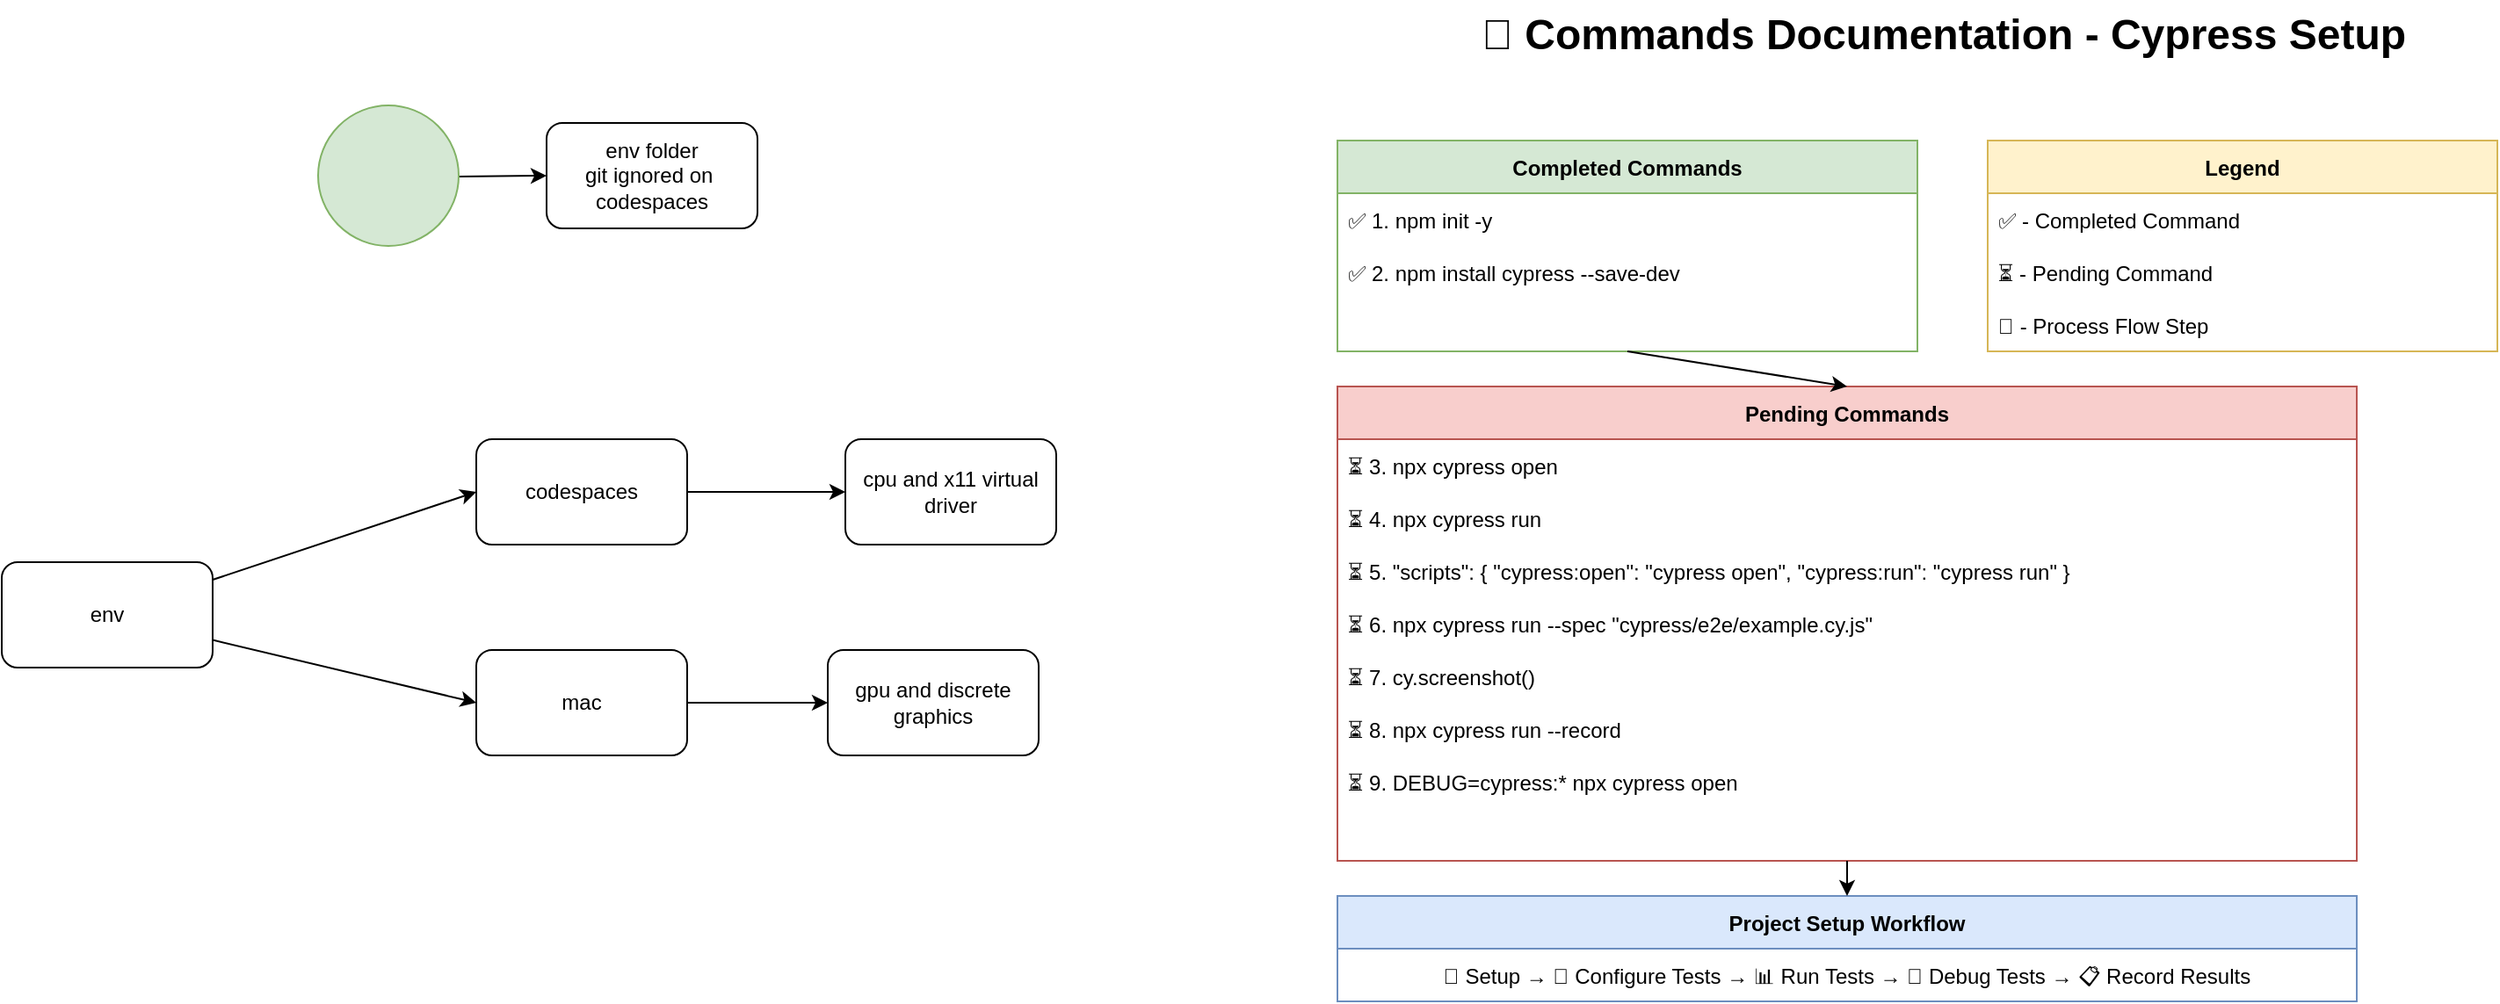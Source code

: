 <mxfile>
    <diagram id="cypress-setup-diagram" name="Cypress Setup Commands">
        <mxGraphModel dx="1852" dy="650" grid="1" gridSize="10" guides="1" tooltips="1" connect="1" arrows="1" fold="1" page="1" pageScale="1" pageWidth="850" pageHeight="1100" math="0" shadow="0">
            <root>
                <mxCell id="0"/>
                <mxCell id="1" parent="0"/>
                <mxCell id="2" value="&lt;font style=&quot;font-size: 24px&quot;&gt;📜 Commands Documentation - Cypress Setup&lt;/font&gt;" style="text;html=1;strokeColor=none;fillColor=none;align=center;verticalAlign=middle;whiteSpace=wrap;rounded=0;fontStyle=1" parent="1" vertex="1">
                    <mxGeometry x="160" y="20" width="530" height="40" as="geometry"/>
                </mxCell>
                <mxCell id="3" value="Completed Commands" style="swimlane;fontStyle=1;childLayout=stackLayout;horizontal=1;startSize=30;horizontalStack=0;resizeParent=1;resizeParentMax=0;resizeLast=0;collapsible=1;marginBottom=0;fillColor=#d5e8d4;strokeColor=#82b366;" parent="1" vertex="1">
                    <mxGeometry x="80" y="100" width="330" height="120" as="geometry"/>
                </mxCell>
                <mxCell id="4" value="✅ 1. npm init -y" style="text;strokeColor=none;fillColor=none;align=left;verticalAlign=middle;spacingLeft=4;spacingRight=4;overflow=hidden;points=[[0,0.5],[1,0.5]];portConstraint=eastwest;rotatable=0;" parent="3" vertex="1">
                    <mxGeometry y="30" width="330" height="30" as="geometry"/>
                </mxCell>
                <mxCell id="5" value="✅ 2. npm install cypress --save-dev" style="text;strokeColor=none;fillColor=none;align=left;verticalAlign=middle;spacingLeft=4;spacingRight=4;overflow=hidden;points=[[0,0.5],[1,0.5]];portConstraint=eastwest;rotatable=0;" parent="3" vertex="1">
                    <mxGeometry y="60" width="330" height="30" as="geometry"/>
                </mxCell>
                <mxCell id="6" value="Pending Commands" style="swimlane;fontStyle=1;childLayout=stackLayout;horizontal=1;startSize=30;horizontalStack=0;resizeParent=1;resizeParentMax=0;resizeLast=0;collapsible=1;marginBottom=0;fillColor=#f8cecc;strokeColor=#b85450;" parent="1" vertex="1">
                    <mxGeometry x="80" y="240" width="580" height="270" as="geometry"/>
                </mxCell>
                <mxCell id="7" value="⏳ 3. npx cypress open" style="text;strokeColor=none;fillColor=none;align=left;verticalAlign=middle;spacingLeft=4;spacingRight=4;overflow=hidden;points=[[0,0.5],[1,0.5]];portConstraint=eastwest;rotatable=0;" parent="6" vertex="1">
                    <mxGeometry y="30" width="580" height="30" as="geometry"/>
                </mxCell>
                <mxCell id="8" value="⏳ 4. npx cypress run" style="text;strokeColor=none;fillColor=none;align=left;verticalAlign=middle;spacingLeft=4;spacingRight=4;overflow=hidden;points=[[0,0.5],[1,0.5]];portConstraint=eastwest;rotatable=0;" parent="6" vertex="1">
                    <mxGeometry y="60" width="580" height="30" as="geometry"/>
                </mxCell>
                <mxCell id="9" value="⏳ 5. &quot;scripts&quot;: { &quot;cypress:open&quot;: &quot;cypress open&quot;, &quot;cypress:run&quot;: &quot;cypress run&quot; }" style="text;strokeColor=none;fillColor=none;align=left;verticalAlign=middle;spacingLeft=4;spacingRight=4;overflow=hidden;points=[[0,0.5],[1,0.5]];portConstraint=eastwest;rotatable=0;" parent="6" vertex="1">
                    <mxGeometry y="90" width="580" height="30" as="geometry"/>
                </mxCell>
                <mxCell id="10" value="⏳ 6. npx cypress run --spec &quot;cypress/e2e/example.cy.js&quot;" style="text;strokeColor=none;fillColor=none;align=left;verticalAlign=middle;spacingLeft=4;spacingRight=4;overflow=hidden;points=[[0,0.5],[1,0.5]];portConstraint=eastwest;rotatable=0;" parent="6" vertex="1">
                    <mxGeometry y="120" width="580" height="30" as="geometry"/>
                </mxCell>
                <mxCell id="11" value="⏳ 7. cy.screenshot()" style="text;strokeColor=none;fillColor=none;align=left;verticalAlign=middle;spacingLeft=4;spacingRight=4;overflow=hidden;points=[[0,0.5],[1,0.5]];portConstraint=eastwest;rotatable=0;" parent="6" vertex="1">
                    <mxGeometry y="150" width="580" height="30" as="geometry"/>
                </mxCell>
                <mxCell id="12" value="⏳ 8. npx cypress run --record" style="text;strokeColor=none;fillColor=none;align=left;verticalAlign=middle;spacingLeft=4;spacingRight=4;overflow=hidden;points=[[0,0.5],[1,0.5]];portConstraint=eastwest;rotatable=0;" parent="6" vertex="1">
                    <mxGeometry y="180" width="580" height="30" as="geometry"/>
                </mxCell>
                <mxCell id="13" value="⏳ 9. DEBUG=cypress:* npx cypress open" style="text;strokeColor=none;fillColor=none;align=left;verticalAlign=middle;spacingLeft=4;spacingRight=4;overflow=hidden;points=[[0,0.5],[1,0.5]];portConstraint=eastwest;rotatable=0;" parent="6" vertex="1">
                    <mxGeometry y="210" width="580" height="30" as="geometry"/>
                </mxCell>
                <mxCell id="14" value="Project Setup Workflow" style="swimlane;fontStyle=1;childLayout=stackLayout;horizontal=1;startSize=30;horizontalStack=0;resizeParent=1;resizeParentMax=0;resizeLast=0;collapsible=1;marginBottom=0;fillColor=#dae8fc;strokeColor=#6c8ebf;" parent="1" vertex="1">
                    <mxGeometry x="80" y="530" width="580" height="60" as="geometry"/>
                </mxCell>
                <mxCell id="15" value="🚀 Setup → 🧪 Configure Tests → 📊 Run Tests → 🐞 Debug Tests → 📋 Record Results" style="text;strokeColor=none;fillColor=none;align=center;verticalAlign=middle;spacingLeft=4;spacingRight=4;overflow=hidden;points=[[0,0.5],[1,0.5]];portConstraint=eastwest;rotatable=0;" parent="14" vertex="1">
                    <mxGeometry y="30" width="580" height="30" as="geometry"/>
                </mxCell>
                <mxCell id="16" value="" style="endArrow=classic;html=1;rounded=0;exitX=0.5;exitY=1;exitDx=0;exitDy=0;entryX=0.5;entryY=0;entryDx=0;entryDy=0;" parent="1" source="3" target="6" edge="1">
                    <mxGeometry width="50" height="50" relative="1" as="geometry">
                        <mxPoint x="400" y="410" as="sourcePoint"/>
                        <mxPoint x="450" y="360" as="targetPoint"/>
                    </mxGeometry>
                </mxCell>
                <mxCell id="17" value="" style="endArrow=classic;html=1;rounded=0;exitX=0.5;exitY=1;exitDx=0;exitDy=0;entryX=0.5;entryY=0;entryDx=0;entryDy=0;" parent="1" source="6" target="14" edge="1">
                    <mxGeometry width="50" height="50" relative="1" as="geometry">
                        <mxPoint x="400" y="410" as="sourcePoint"/>
                        <mxPoint x="450" y="360" as="targetPoint"/>
                    </mxGeometry>
                </mxCell>
                <mxCell id="18" value="Legend" style="swimlane;fontStyle=1;childLayout=stackLayout;horizontal=1;startSize=30;horizontalStack=0;resizeParent=1;resizeParentMax=0;resizeLast=0;collapsible=1;marginBottom=0;fillColor=#fff2cc;strokeColor=#d6b656;" parent="1" vertex="1">
                    <mxGeometry x="450" y="100" width="290" height="120" as="geometry"/>
                </mxCell>
                <mxCell id="19" value="✅ - Completed Command" style="text;strokeColor=none;fillColor=none;align=left;verticalAlign=middle;spacingLeft=4;spacingRight=4;overflow=hidden;points=[[0,0.5],[1,0.5]];portConstraint=eastwest;rotatable=0;" parent="18" vertex="1">
                    <mxGeometry y="30" width="290" height="30" as="geometry"/>
                </mxCell>
                <mxCell id="20" value="⏳ - Pending Command" style="text;strokeColor=none;fillColor=none;align=left;verticalAlign=middle;spacingLeft=4;spacingRight=4;overflow=hidden;points=[[0,0.5],[1,0.5]];portConstraint=eastwest;rotatable=0;" parent="18" vertex="1">
                    <mxGeometry y="60" width="290" height="30" as="geometry"/>
                </mxCell>
                <mxCell id="21" value="🚀 - Process Flow Step" style="text;strokeColor=none;fillColor=none;align=left;verticalAlign=middle;spacingLeft=4;spacingRight=4;overflow=hidden;points=[[0,0.5],[1,0.5]];portConstraint=eastwest;rotatable=0;" parent="18" vertex="1">
                    <mxGeometry y="90" width="290" height="30" as="geometry"/>
                </mxCell>
                <mxCell id="22" value="env folder&lt;div&gt;git ignored on&amp;nbsp;&lt;/div&gt;&lt;div&gt;codespaces&lt;/div&gt;" style="rounded=1;whiteSpace=wrap;html=1;" parent="1" vertex="1">
                    <mxGeometry x="-370" y="90" width="120" height="60" as="geometry"/>
                </mxCell>
                <mxCell id="24" style="edgeStyle=none;html=1;entryX=0;entryY=0.5;entryDx=0;entryDy=0;" parent="1" source="23" target="22" edge="1">
                    <mxGeometry relative="1" as="geometry"/>
                </mxCell>
                <mxCell id="23" value="" style="ellipse;whiteSpace=wrap;html=1;aspect=fixed;fillColor=#d5e8d4;strokeColor=#82b366;" parent="1" vertex="1">
                    <mxGeometry x="-500" y="80" width="80" height="80" as="geometry"/>
                </mxCell>
                <mxCell id="26" style="edgeStyle=none;html=1;entryX=0;entryY=0.5;entryDx=0;entryDy=0;" edge="1" parent="1" source="25" target="27">
                    <mxGeometry relative="1" as="geometry">
                        <mxPoint x="-430" y="290" as="targetPoint"/>
                    </mxGeometry>
                </mxCell>
                <mxCell id="29" style="edgeStyle=none;html=1;entryX=0;entryY=0.5;entryDx=0;entryDy=0;" edge="1" parent="1" source="25" target="28">
                    <mxGeometry relative="1" as="geometry"/>
                </mxCell>
                <mxCell id="25" value="env" style="rounded=1;whiteSpace=wrap;html=1;" vertex="1" parent="1">
                    <mxGeometry x="-680" y="340" width="120" height="60" as="geometry"/>
                </mxCell>
                <mxCell id="33" style="edgeStyle=none;html=1;entryX=0;entryY=0.5;entryDx=0;entryDy=0;" edge="1" parent="1" source="27" target="32">
                    <mxGeometry relative="1" as="geometry"/>
                </mxCell>
                <mxCell id="27" value="codespaces" style="rounded=1;whiteSpace=wrap;html=1;" vertex="1" parent="1">
                    <mxGeometry x="-410" y="270" width="120" height="60" as="geometry"/>
                </mxCell>
                <mxCell id="31" value="" style="edgeStyle=none;html=1;" edge="1" parent="1" source="28" target="30">
                    <mxGeometry relative="1" as="geometry"/>
                </mxCell>
                <mxCell id="28" value="mac" style="rounded=1;whiteSpace=wrap;html=1;" vertex="1" parent="1">
                    <mxGeometry x="-410" y="390" width="120" height="60" as="geometry"/>
                </mxCell>
                <mxCell id="30" value="gpu and discrete graphics" style="rounded=1;whiteSpace=wrap;html=1;" vertex="1" parent="1">
                    <mxGeometry x="-210" y="390" width="120" height="60" as="geometry"/>
                </mxCell>
                <mxCell id="32" value="cpu and x11 virtual driver" style="rounded=1;whiteSpace=wrap;html=1;" vertex="1" parent="1">
                    <mxGeometry x="-200" y="270" width="120" height="60" as="geometry"/>
                </mxCell>
            </root>
        </mxGraphModel>
    </diagram>
</mxfile>